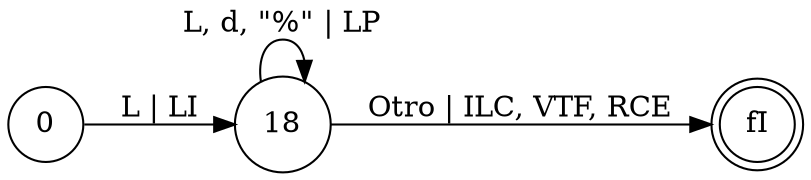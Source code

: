 digraph DFA {
    rankdir = LR;
    node [shape = circle;];
    fI [shape = doublecircle;];
    // No hay posible error.
    
    0 -> 18 [label = "L | LI";];
    18 -> 18 [label = "L, d, \"%\" | LP";];
    18 -> fI [label = "Otro | ILC, VTF, RCE";];
}